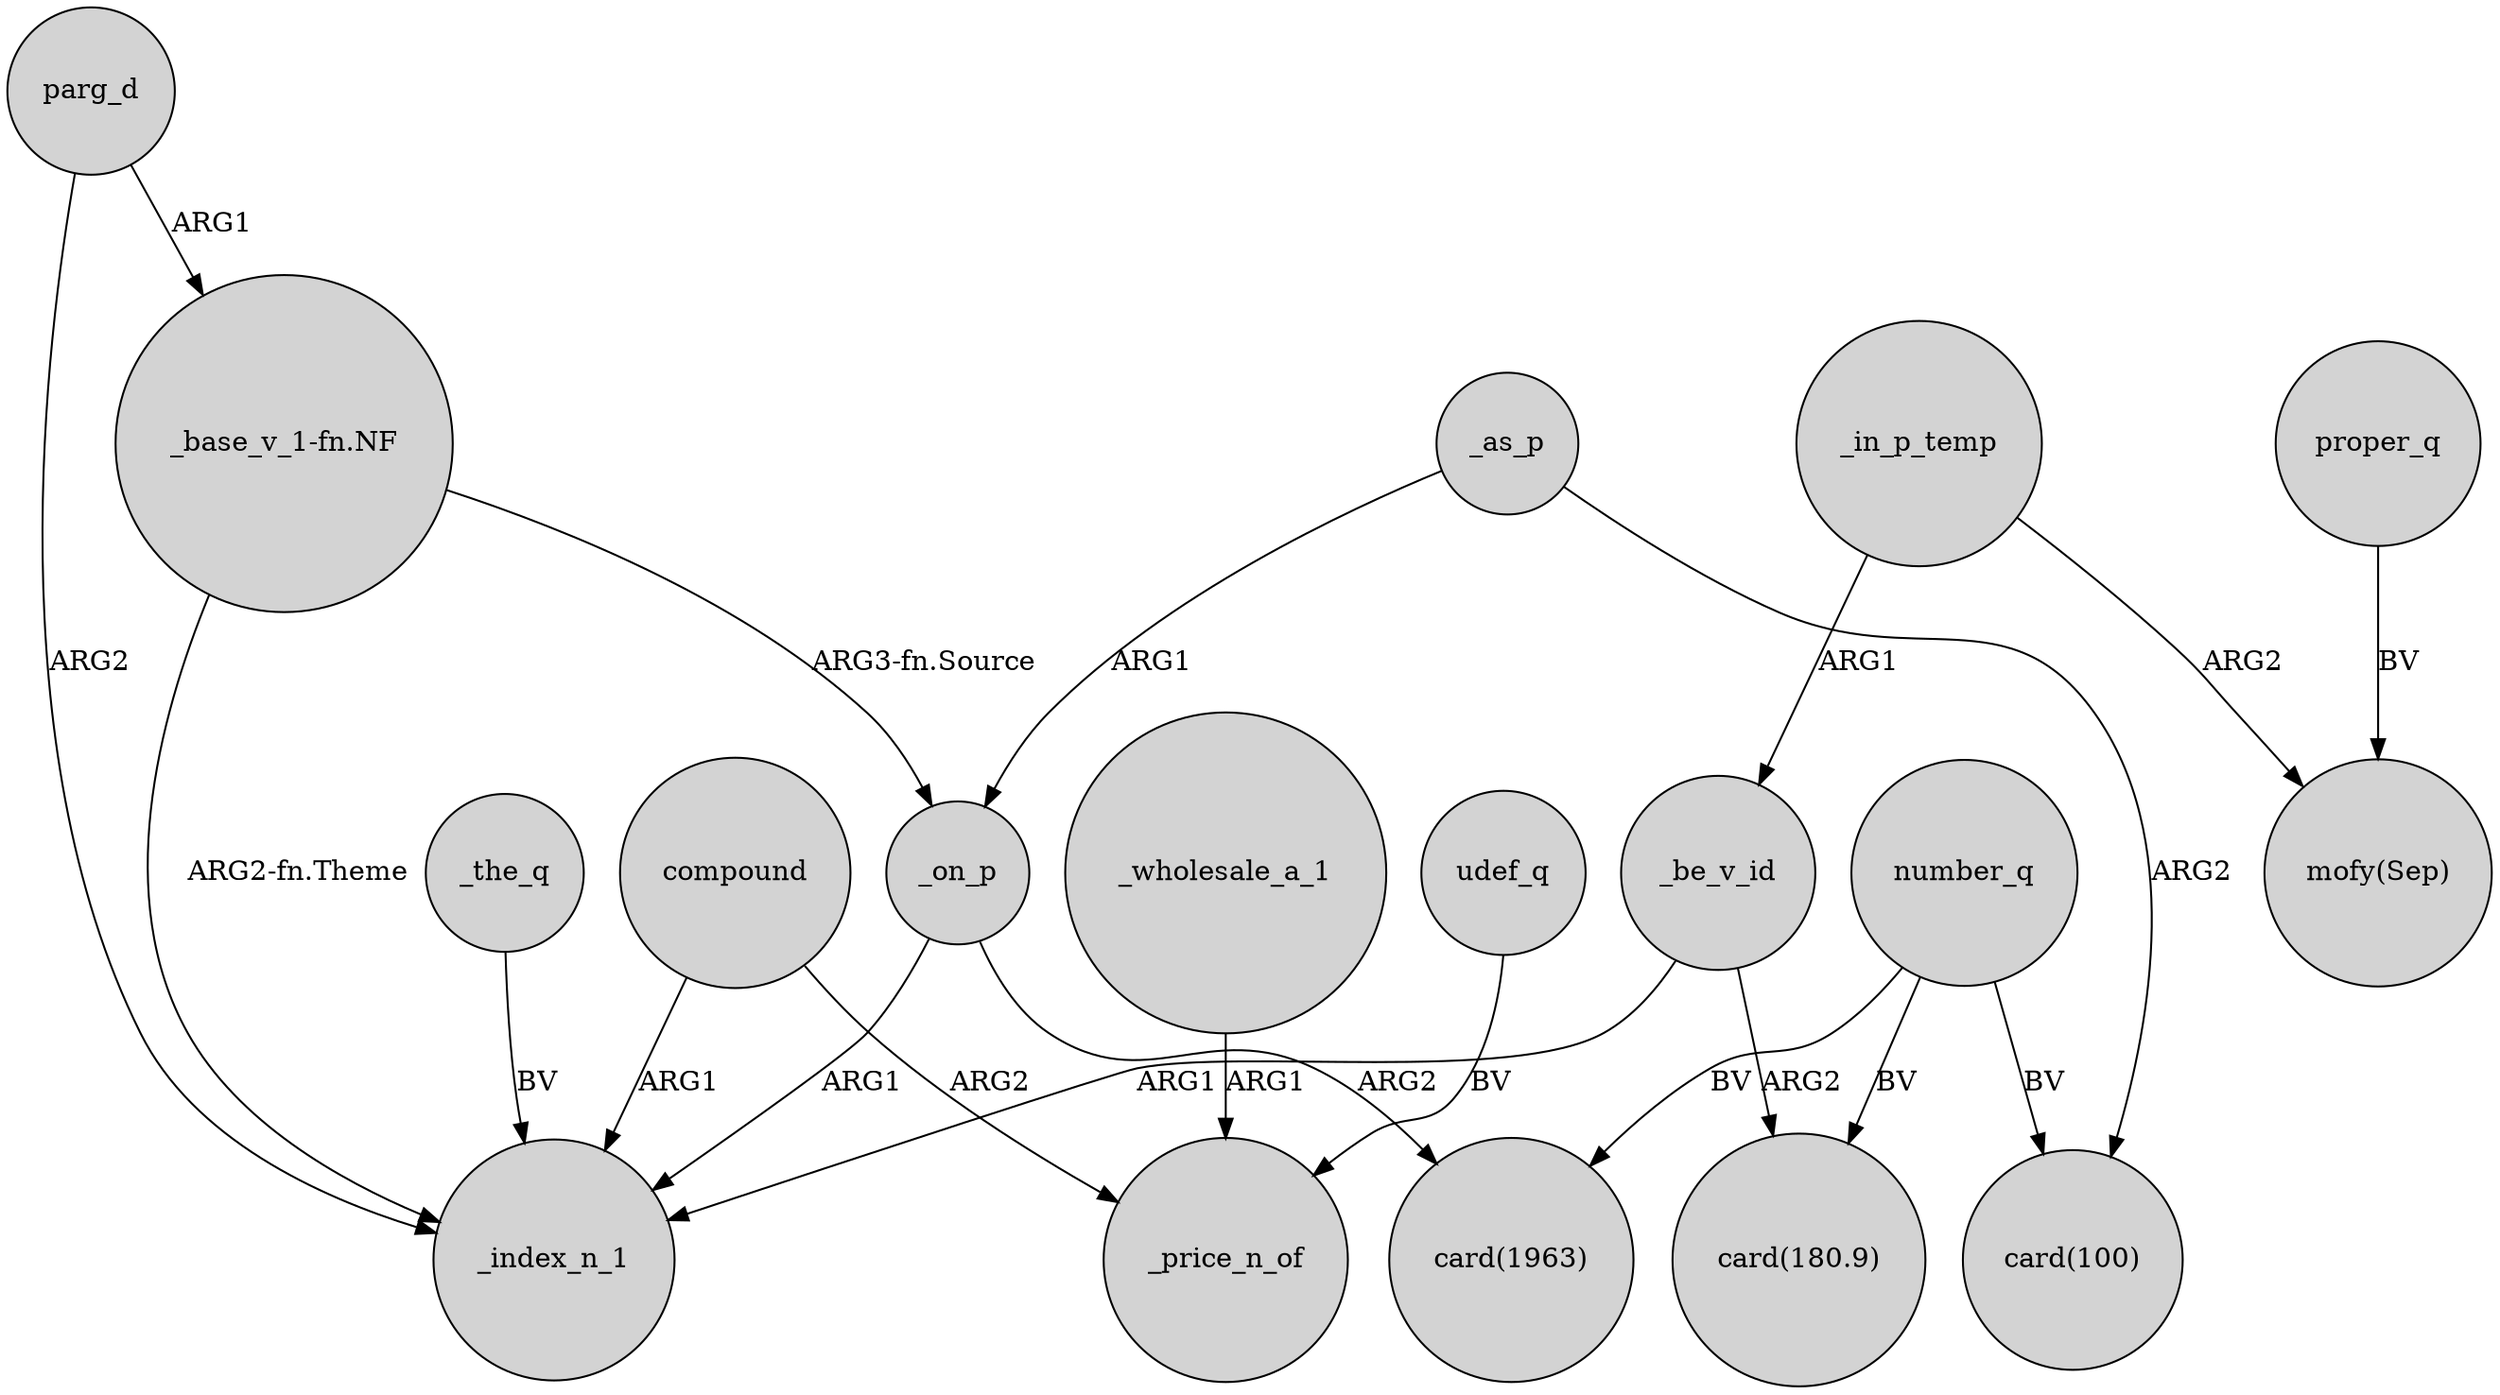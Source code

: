 digraph {
	node [shape=circle style=filled]
	parg_d -> _index_n_1 [label=ARG2]
	compound -> _price_n_of [label=ARG2]
	udef_q -> _price_n_of [label=BV]
	_in_p_temp -> _be_v_id [label=ARG1]
	_on_p -> _index_n_1 [label=ARG1]
	proper_q -> "mofy(Sep)" [label=BV]
	_be_v_id -> _index_n_1 [label=ARG1]
	_be_v_id -> "card(180.9)" [label=ARG2]
	"_base_v_1-fn.NF" -> _on_p [label="ARG3-fn.Source"]
	number_q -> "card(180.9)" [label=BV]
	_wholesale_a_1 -> _price_n_of [label=ARG1]
	number_q -> "card(100)" [label=BV]
	_on_p -> "card(1963)" [label=ARG2]
	number_q -> "card(1963)" [label=BV]
	_the_q -> _index_n_1 [label=BV]
	"_base_v_1-fn.NF" -> _index_n_1 [label="ARG2-fn.Theme"]
	parg_d -> "_base_v_1-fn.NF" [label=ARG1]
	_as_p -> "card(100)" [label=ARG2]
	_in_p_temp -> "mofy(Sep)" [label=ARG2]
	_as_p -> _on_p [label=ARG1]
	compound -> _index_n_1 [label=ARG1]
}
